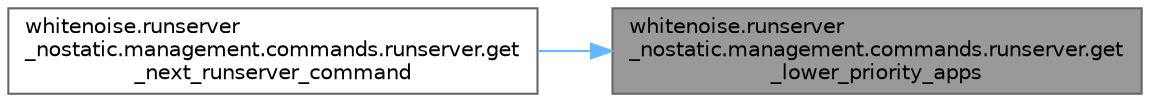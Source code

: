 digraph "whitenoise.runserver_nostatic.management.commands.runserver.get_lower_priority_apps"
{
 // LATEX_PDF_SIZE
  bgcolor="transparent";
  edge [fontname=Helvetica,fontsize=10,labelfontname=Helvetica,labelfontsize=10];
  node [fontname=Helvetica,fontsize=10,shape=box,height=0.2,width=0.4];
  rankdir="RL";
  Node1 [id="Node000001",label="whitenoise.runserver\l_nostatic.management.commands.runserver.get\l_lower_priority_apps",height=0.2,width=0.4,color="gray40", fillcolor="grey60", style="filled", fontcolor="black",tooltip=" "];
  Node1 -> Node2 [id="edge1_Node000001_Node000002",dir="back",color="steelblue1",style="solid",tooltip=" "];
  Node2 [id="Node000002",label="whitenoise.runserver\l_nostatic.management.commands.runserver.get\l_next_runserver_command",height=0.2,width=0.4,color="grey40", fillcolor="white", style="filled",URL="$namespacewhitenoise_1_1runserver__nostatic_1_1management_1_1commands_1_1runserver.html#a6b53c0ab2cefcfe9b60400183362a4f6",tooltip=" "];
}

